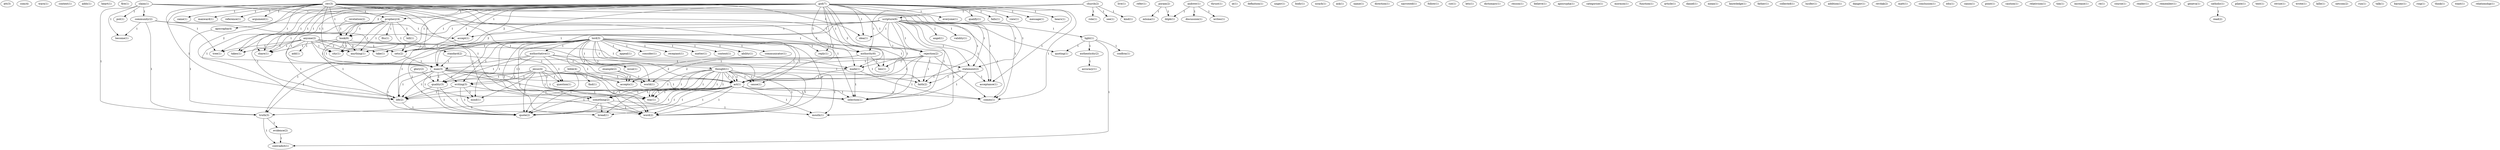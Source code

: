 digraph G {
  att [ label="att(3)" ];
  com [ label="com(4)" ];
  warn [ label="warn(1)" ];
  context [ label="context(1)" ];
  adds [ label="adds(1)" ];
  heart [ label="heart(1)" ];
  fire [ label="fire(1)" ];
  anyone [ label="anyone(2)" ];
  standard [ label="standard(2)" ];
  add [ label="add(1)" ];
  take [ label="take(1)" ];
  made [ label="made(1)" ];
  tree [ label="tree(1)" ];
  anything [ label="anything(1)" ];
  sets [ label="sets(2)" ];
  man [ label="man(3)" ];
  takes [ label="takes(1)" ];
  share [ label="share(1)" ];
  city [ label="city(1)" ];
  life [ label="life(2)" ];
  church [ label="church(2)" ];
  role [ label="role(1)" ];
  scripture [ label="scripture(6)" ];
  authority [ label="authority(6)" ];
  see [ label="see(1)" ];
  kind [ label="kind(1)" ];
  example [ label="example(2)" ];
  world [ label="world(1)" ];
  accepts [ label="accepts(1)" ];
  claim [ label="claim(1)" ];
  put [ label="put(1)" ];
  community [ label="community(2)" ];
  become [ label="become(1)" ];
  something [ label="something(2)" ];
  truth [ label="truth(3)" ];
  lies [ label="lies(1)" ];
  faith [ label="faith(2)" ];
  live [ label="live(1)" ];
  refer [ label="refer(1)" ];
  poram [ label="poram(2)" ];
  mlsma [ label="mlsma(1)" ];
  ihlpb [ label="ihlpb(1)" ];
  thrust [ label="thrust(1)" ];
  accept [ label="accept(1)" ];
  ie [ label="ie(1)" ];
  definition [ label="definition(1)" ];
  unger [ label="unger(1)" ];
  body [ label="body(1)" ];
  sirach [ label="sirach(1)" ];
  ask [ label="ask(1)" ];
  name [ label="name(1)" ];
  thought [ label="thought(1)" ];
  act [ label="act(1)" ];
  mouth [ label="mouth(1)" ];
  bread [ label="bread(1)" ];
  cause [ label="cause(1)" ];
  act [ label="act(1)" ];
  way [ label="way(1)" ];
  word [ label="word(2)" ];
  quote [ label="quote(2)" ];
  direction [ label="direction(1)" ];
  lord [ label="lord(3)" ];
  appeal [ label="appeal(1)" ];
  consider [ label="consider(1)" ];
  recepiant [ label="recepiant(1)" ];
  matter [ label="matter(1)" ];
  content [ label="content(1)" ];
  authoritative [ label="authoritative(1)" ];
  ability [ label="ability(1)" ];
  communicator [ label="communicator(1)" ];
  thought [ label="thought(1)" ];
  issue [ label="issue(1)" ];
  reply [ label="reply(1)" ];
  writing [ label="writing(3)" ];
  mind [ label="mind(1)" ];
  question [ label="question(1)" ];
  quality [ label="quality(3)" ];
  narrowed [ label="narrowed(1)" ];
  comes [ label="comes(1)" ];
  selection [ label="selection(1)" ];
  follow [ label="follow(1)" ];
  cut [ label="cut(1)" ];
  lets [ label="lets(1)" ];
  dictionary [ label="dictionary(1)" ];
  resson [ label="resson(1)" ];
  believe [ label="believe(1)" ];
  apocrypha [ label="apocrypha(1)" ];
  glory [ label="glory(2)" ];
  god [ label="god(7)" ];
  everyone [ label="everyone(1)" ];
  idea [ label="idea(1)" ];
  prophecy [ label="prophecy(4)" ];
  qualify [ label="qualify(1)" ];
  book [ label="book(6)" ];
  rejection [ label="rejection(2)" ];
  falls [ label="falls(1)" ];
  statement [ label="statement(2)" ];
  view [ label="view(1)" ];
  apocrapha [ label="apocrapha(4)" ];
  message [ label="message(1)" ];
  hears [ label="hears(1)" ];
  acceptance [ label="acceptance(1)" ];
  categorise [ label="categorise(1)" ];
  angel [ label="angel(1)" ];
  light [ label="light(1)" ];
  validity [ label="validity(1)" ];
  quoting [ label="quoting(1)" ];
  mormon [ label="mormon(1)" ];
  function [ label="function(1)" ];
  article [ label="article(1)" ];
  daniel [ label="daniel(1)" ];
  mean [ label="mean(1)" ];
  rev [ label="rev(3)" ];
  came [ label="came(1)" ];
  manward [ label="manward(1)" ];
  reference [ label="reference(1)" ];
  argument [ label="argument(1)" ];
  knowledge [ label="knowledge(1)" ];
  father [ label="father(1)" ];
  confirm [ label="confirm(1)" ];
  authenticity [ label="authenticity(2)" ];
  contradict [ label="contradict(1)" ];
  collected [ label="collected(1)" ];
  accuracy [ label="accuracy(1)" ];
  lucifer [ label="lucifer(1)" ];
  evidence [ label="evidence(2)" ];
  addition [ label="addition(1)" ];
  danger [ label="danger(1)" ];
  revdak [ label="revdak(2)" ];
  matt [ label="matt(1)" ];
  conclusion [ label="conclusion(1)" ];
  fits [ label="fits(1)" ];
  bill [ label="bill(1)" ];
  edu [ label="edu(1)" ];
  canon [ label="canon(1)" ];
  revelation [ label="revelation(2)" ];
  point [ label="point(1)" ];
  caution [ label="caution(1)" ];
  relativism [ label="relativism(1)" ];
  tim [ label="tim(1)" ];
  increase [ label="increase(1)" ];
  re [ label="re(1)" ];
  course [ label="course(1)" ];
  reader [ label="reader(1)" ];
  remember [ label="remember(1)" ];
  geneva [ label="geneva(1)" ];
  catholic [ label="catholic(1)" ];
  read [ label="read(2)" ];
  pilate [ label="pilate(1)" ];
  text [ label="text(1)" ];
  revise [ label="revise(1)" ];
  andrew [ label="andrew(1)" ];
  discussion [ label="discussion(1)" ];
  writes [ label="writes(1)" ];
  jesus [ label="jesus(4)" ];
  wrote [ label="wrote(1)" ];
  kille [ label="kille(1)" ];
  netcom [ label="netcom(2)" ];
  run [ label="run(1)" ];
  talk [ label="talk(1)" ];
  bible [ label="bible(4)" ];
  find [ label="find(1)" ];
  barney [ label="barney(1)" ];
  ring [ label="ring(1)" ];
  think [ label="think(1)" ];
  want [ label="want(1)" ];
  relationship [ label="relationship(1)" ];
  anyone -> standard [ label="1" ];
  anyone -> add [ label="1" ];
  anyone -> take [ label="1" ];
  anyone -> made [ label="1" ];
  anyone -> tree [ label="1" ];
  anyone -> anything [ label="1" ];
  anyone -> sets [ label="1" ];
  anyone -> man [ label="1" ];
  anyone -> takes [ label="1" ];
  anyone -> share [ label="1" ];
  anyone -> city [ label="1" ];
  anyone -> life [ label="1" ];
  church -> role [ label="1" ];
  church -> scripture [ label="1" ];
  church -> authority [ label="1" ];
  church -> see [ label="1" ];
  church -> kind [ label="1" ];
  example -> world [ label="1" ];
  example -> accepts [ label="1" ];
  claim -> put [ label="1" ];
  claim -> community [ label="1" ];
  claim -> become [ label="1" ];
  claim -> something [ label="1" ];
  claim -> truth [ label="1" ];
  claim -> lies [ label="1" ];
  claim -> faith [ label="1" ];
  standard -> made [ label="1" ];
  standard -> man [ label="1" ];
  poram -> mlsma [ label="1" ];
  poram -> ihlpb [ label="1" ];
  community -> accept [ label="1" ];
  community -> become [ label="1" ];
  community -> something [ label="1" ];
  community -> truth [ label="1" ];
  thought -> act [ label="1" ];
  thought -> something [ label="1" ];
  thought -> mouth [ label="1" ];
  thought -> bread [ label="1" ];
  thought -> cause [ label="1" ];
  thought -> act [ label="1" ];
  thought -> way [ label="1" ];
  thought -> word [ label="1" ];
  thought -> life [ label="1" ];
  thought -> quote [ label="1" ];
  lord -> appeal [ label="1" ];
  lord -> act [ label="1" ];
  lord -> consider [ label="1" ];
  lord -> recepiant [ label="1" ];
  lord -> matter [ label="1" ];
  lord -> content [ label="1" ];
  lord -> something [ label="1" ];
  lord -> authoritative [ label="1" ];
  lord -> ability [ label="1" ];
  lord -> communicator [ label="1" ];
  lord -> mouth [ label="1" ];
  lord -> truth [ label="1" ];
  lord -> authority [ label="2" ];
  lord -> bread [ label="1" ];
  lord -> thought [ label="1" ];
  lord -> cause [ label="1" ];
  lord -> issue [ label="1" ];
  lord -> reply [ label="1" ];
  lord -> act [ label="1" ];
  lord -> world [ label="1" ];
  lord -> way [ label="1" ];
  lord -> writing [ label="1" ];
  lord -> mind [ label="1" ];
  lord -> question [ label="1" ];
  lord -> accepts [ label="1" ];
  lord -> quality [ label="1" ];
  lord -> word [ label="1" ];
  lord -> life [ label="1" ];
  lord -> quote [ label="1" ];
  act -> something [ label="1" ];
  act -> mouth [ label="1" ];
  act -> bread [ label="1" ];
  act -> comes [ label="1" ];
  act -> way [ label="1" ];
  act -> selection [ label="1" ];
  act -> word [ label="1" ];
  act -> quote [ label="1" ];
  glory -> quality [ label="1" ];
  god -> accept [ label="1" ];
  god -> take [ label="1" ];
  god -> made [ label="2" ];
  god -> tree [ label="1" ];
  god -> everyone [ label="1" ];
  god -> idea [ label="1" ];
  god -> authority [ label="1" ];
  god -> prophecy [ label="2" ];
  god -> qualify [ label="1" ];
  god -> book [ label="2" ];
  god -> rejection [ label="1" ];
  god -> anything [ label="1" ];
  god -> comes [ label="1" ];
  god -> sets [ label="2" ];
  god -> falls [ label="1" ];
  god -> man [ label="2" ];
  god -> statement [ label="1" ];
  god -> reply [ label="1" ];
  god -> takes [ label="1" ];
  god -> share [ label="1" ];
  god -> view [ label="1" ];
  god -> act [ label="1" ];
  god -> selection [ label="1" ];
  god -> apocrapha [ label="1" ];
  god -> message [ label="1" ];
  god -> city [ label="1" ];
  god -> hears [ label="1" ];
  god -> acceptance [ label="1" ];
  god -> life [ label="1" ];
  scripture -> angel [ label="1" ];
  scripture -> accept [ label="1" ];
  scripture -> made [ label="1" ];
  scripture -> light [ label="1" ];
  scripture -> validity [ label="1" ];
  scripture -> idea [ label="1" ];
  scripture -> book [ label="1" ];
  scripture -> rejection [ label="1" ];
  scripture -> comes [ label="1" ];
  scripture -> sets [ label="1" ];
  scripture -> man [ label="1" ];
  scripture -> statement [ label="1" ];
  scripture -> quoting [ label="1" ];
  scripture -> act [ label="1" ];
  scripture -> selection [ label="1" ];
  scripture -> acceptance [ label="1" ];
  accept -> sets [ label="1" ];
  something -> mouth [ label="1" ];
  something -> truth [ label="1" ];
  something -> bread [ label="1" ];
  something -> word [ label="1" ];
  something -> quote [ label="1" ];
  rev -> made [ label="2" ];
  rev -> tree [ label="1" ];
  rev -> came [ label="1" ];
  rev -> idea [ label="1" ];
  rev -> prophecy [ label="1" ];
  rev -> book [ label="1" ];
  rev -> rejection [ label="1" ];
  rev -> comes [ label="1" ];
  rev -> sets [ label="1" ];
  rev -> manward [ label="1" ];
  rev -> reference [ label="1" ];
  rev -> man [ label="2" ];
  rev -> statement [ label="1" ];
  rev -> takes [ label="1" ];
  rev -> share [ label="1" ];
  rev -> act [ label="1" ];
  rev -> selection [ label="1" ];
  rev -> city [ label="1" ];
  rev -> argument [ label="1" ];
  rev -> acceptance [ label="1" ];
  rev -> life [ label="1" ];
  made -> comes [ label="1" ];
  made -> act [ label="1" ];
  made -> selection [ label="1" ];
  light -> confirm [ label="1" ];
  light -> authenticity [ label="1" ];
  light -> contradict [ label="1" ];
  light -> quoting [ label="1" ];
  authoritative -> truth [ label="1" ];
  authoritative -> issue [ label="1" ];
  authoritative -> statement [ label="1" ];
  authoritative -> faith [ label="1" ];
  authoritative -> writing [ label="1" ];
  authoritative -> question [ label="1" ];
  authoritative -> quality [ label="1" ];
  authenticity -> accuracy [ label="1" ];
  truth -> evidence [ label="1" ];
  truth -> contradict [ label="1" ];
  evidence -> contradict [ label="1" ];
  authority -> lies [ label="1" ];
  authority -> world [ label="2" ];
  authority -> faith [ label="1" ];
  authority -> accepts [ label="2" ];
  prophecy -> book [ label="1" ];
  prophecy -> anything [ label="1" ];
  prophecy -> sets [ label="1" ];
  prophecy -> man [ label="1" ];
  prophecy -> fits [ label="1" ];
  prophecy -> bill [ label="1" ];
  prophecy -> share [ label="1" ];
  prophecy -> city [ label="1" ];
  prophecy -> life [ label="1" ];
  thought -> cause [ label="1" ];
  thought -> act [ label="1" ];
  thought -> way [ label="1" ];
  thought -> word [ label="1" ];
  thought -> life [ label="1" ];
  thought -> quote [ label="1" ];
  revelation -> book [ label="1" ];
  book -> anything [ label="2" ];
  book -> sets [ label="1" ];
  book -> man [ label="1" ];
  book -> share [ label="1" ];
  book -> city [ label="1" ];
  book -> life [ label="1" ];
  rejection -> comes [ label="1" ];
  rejection -> man [ label="1" ];
  rejection -> lies [ label="1" ];
  rejection -> act [ label="1" ];
  rejection -> faith [ label="1" ];
  rejection -> selection [ label="1" ];
  sets -> man [ label="1" ];
  man -> act [ label="2" ];
  man -> way [ label="1" ];
  man -> selection [ label="1" ];
  man -> writing [ label="1" ];
  man -> mind [ label="1" ];
  man -> quality [ label="1" ];
  man -> word [ label="1" ];
  man -> life [ label="1" ];
  man -> quote [ label="1" ];
  statement -> act [ label="1" ];
  statement -> faith [ label="1" ];
  statement -> selection [ label="1" ];
  statement -> acceptance [ label="1" ];
  catholic -> read [ label="1" ];
  andrew -> ihlpb [ label="1" ];
  andrew -> discussion [ label="1" ];
  andrew -> writes [ label="1" ];
  jesus -> act [ label="1" ];
  jesus -> world [ label="1" ];
  jesus -> way [ label="1" ];
  jesus -> writing [ label="1" ];
  jesus -> mind [ label="1" ];
  jesus -> question [ label="1" ];
  jesus -> accepts [ label="1" ];
  jesus -> quality [ label="1" ];
  jesus -> word [ label="1" ];
  jesus -> life [ label="1" ];
  jesus -> quote [ label="1" ];
  act -> way [ label="1" ];
  act -> selection [ label="1" ];
  act -> word [ label="1" ];
  act -> quote [ label="1" ];
  writing -> mind [ label="1" ];
  writing -> word [ label="1" ];
  writing -> life [ label="1" ];
  writing -> quote [ label="1" ];
  apocrapha -> quote [ label="1" ];
  bible -> find [ label="1" ];
  bible -> quality [ label="1" ];
  bible -> word [ label="1" ];
  bible -> quote [ label="1" ];
  quality -> word [ label="1" ];
  quality -> life [ label="1" ];
  quality -> quote [ label="1" ];
  life -> quote [ label="1" ];
}

